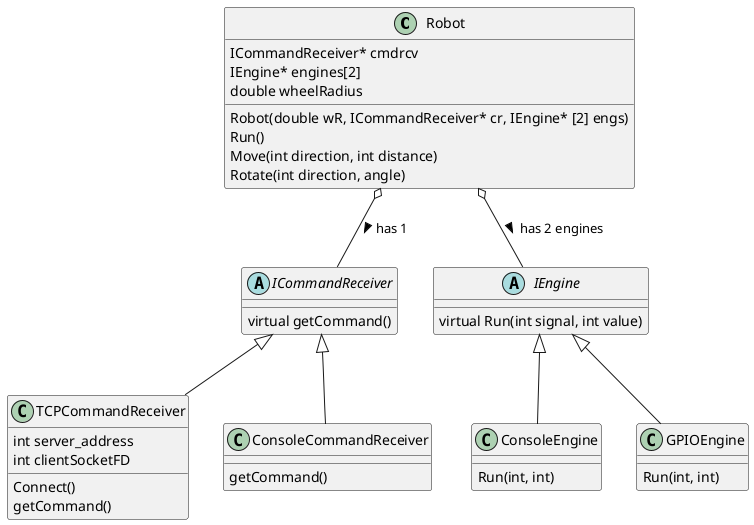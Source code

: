@startuml
class Robot 
{
   ICommandReceiver* cmdrcv
   IEngine* engines[2]
   double wheelRadius
   
   Robot(double wR, ICommandReceiver* cr, IEngine* [2] engs)
   Run()
   Move(int direction, int distance)
   Rotate(int direction, angle)
}

abstract class ICommandReceiver
{
   virtual getCommand()
}

class TCPCommandReceiver
{
   int server_address
   int clientSocketFD

   Connect()
   getCommand()
}

class ConsoleCommandReceiver
{
   getCommand()
}

class ConsoleEngine 
{
   Run(int, int)
}

class GPIOEngine
{
   Run(int, int)
}

abstract class IEngine
{
   virtual Run(int signal, int value)
}

IEngine <|-- GPIOEngine
IEngine <|-- ConsoleEngine
ICommandReceiver <|-- TCPCommandReceiver
ICommandReceiver <|-- ConsoleCommandReceiver
Robot o-- IEngine : has 2 engines >
Robot o-- ICommandReceiver : has 1 >

@enduml
